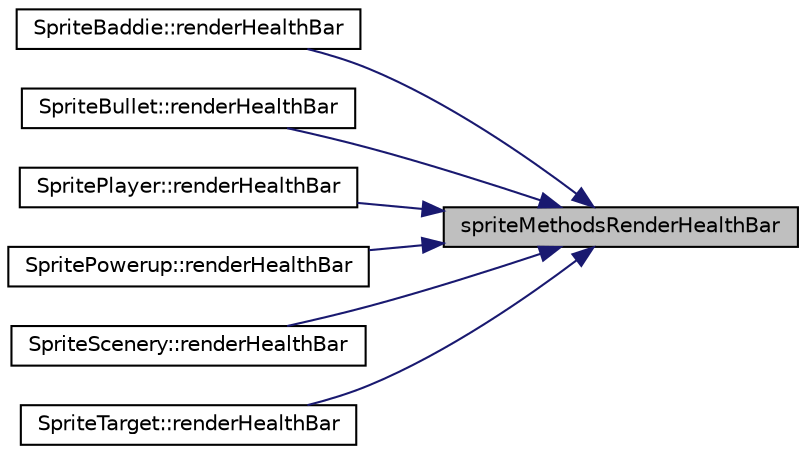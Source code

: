 digraph "spriteMethodsRenderHealthBar"
{
 // LATEX_PDF_SIZE
  edge [fontname="Helvetica",fontsize="10",labelfontname="Helvetica",labelfontsize="10"];
  node [fontname="Helvetica",fontsize="10",shape=record];
  rankdir="RL";
  Node1 [label="spriteMethodsRenderHealthBar",height=0.2,width=0.4,color="black", fillcolor="grey75", style="filled", fontcolor="black",tooltip=" "];
  Node1 -> Node2 [dir="back",color="midnightblue",fontsize="10",style="solid",fontname="Helvetica"];
  Node2 [label="SpriteBaddie::renderHealthBar",height=0.2,width=0.4,color="black", fillcolor="white", style="filled",URL="$class_sprite_baddie.html#a460e2ec5e3f6cf396197e9d72c817684",tooltip=" "];
  Node1 -> Node3 [dir="back",color="midnightblue",fontsize="10",style="solid",fontname="Helvetica"];
  Node3 [label="SpriteBullet::renderHealthBar",height=0.2,width=0.4,color="black", fillcolor="white", style="filled",URL="$class_sprite_bullet.html#a404e65ede00328bafbe413cea48d7fd6",tooltip=" "];
  Node1 -> Node4 [dir="back",color="midnightblue",fontsize="10",style="solid",fontname="Helvetica"];
  Node4 [label="SpritePlayer::renderHealthBar",height=0.2,width=0.4,color="black", fillcolor="white", style="filled",URL="$class_sprite_player.html#a4e643760c647bae621d320e780b0690d",tooltip=" "];
  Node1 -> Node5 [dir="back",color="midnightblue",fontsize="10",style="solid",fontname="Helvetica"];
  Node5 [label="SpritePowerup::renderHealthBar",height=0.2,width=0.4,color="black", fillcolor="white", style="filled",URL="$class_sprite_powerup.html#a22b0c6dcf5b6d20477635c0a809f1306",tooltip=" "];
  Node1 -> Node6 [dir="back",color="midnightblue",fontsize="10",style="solid",fontname="Helvetica"];
  Node6 [label="SpriteScenery::renderHealthBar",height=0.2,width=0.4,color="black", fillcolor="white", style="filled",URL="$class_sprite_scenery.html#ab331b1461fdff46bd24d7d790492272a",tooltip=" "];
  Node1 -> Node7 [dir="back",color="midnightblue",fontsize="10",style="solid",fontname="Helvetica"];
  Node7 [label="SpriteTarget::renderHealthBar",height=0.2,width=0.4,color="black", fillcolor="white", style="filled",URL="$class_sprite_target.html#a9379d53799e3e973100eb49b47e44871",tooltip=" "];
}
